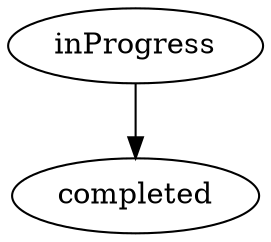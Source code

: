 digraph coffee {
  inProgress -> completed
}

digraph laserHairRemoval {
  inProgress -> completed
}

digraph potluck {
  inProgress -> completed
}